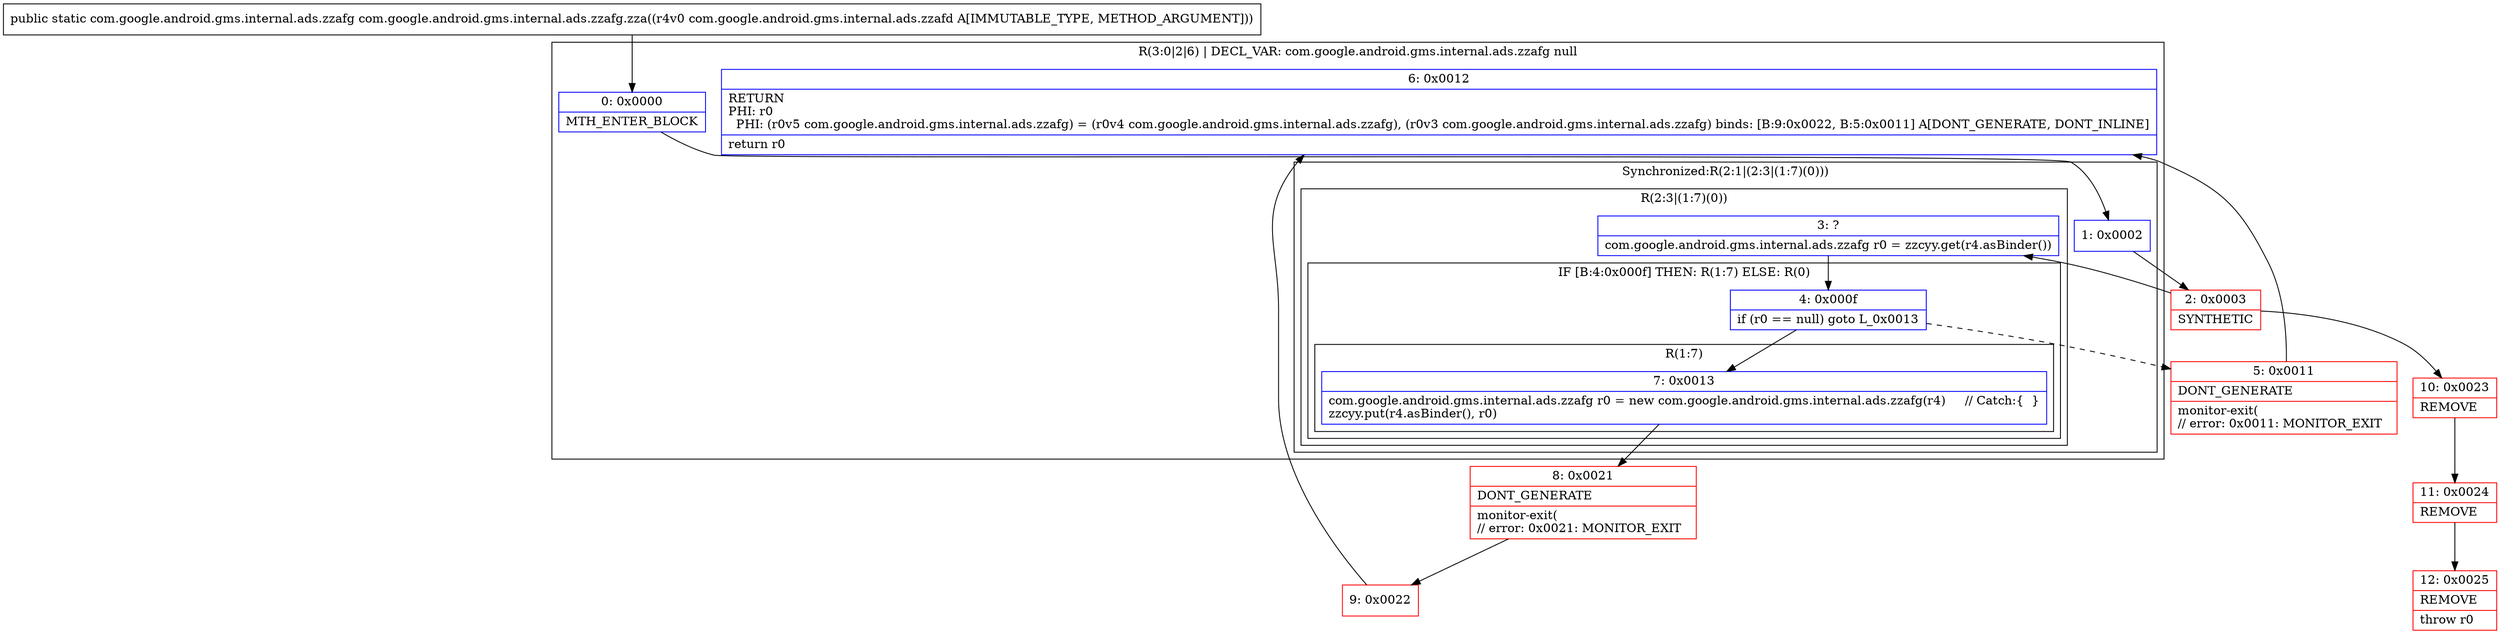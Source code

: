 digraph "CFG forcom.google.android.gms.internal.ads.zzafg.zza(Lcom\/google\/android\/gms\/internal\/ads\/zzafd;)Lcom\/google\/android\/gms\/internal\/ads\/zzafg;" {
subgraph cluster_Region_1700197819 {
label = "R(3:0|2|6) | DECL_VAR: com.google.android.gms.internal.ads.zzafg null\l";
node [shape=record,color=blue];
Node_0 [shape=record,label="{0\:\ 0x0000|MTH_ENTER_BLOCK\l}"];
subgraph cluster_SynchronizedRegion_58482121 {
label = "Synchronized:R(2:1|(2:3|(1:7)(0)))";
node [shape=record,color=blue];
Node_1 [shape=record,label="{1\:\ 0x0002}"];
subgraph cluster_Region_1628643542 {
label = "R(2:3|(1:7)(0))";
node [shape=record,color=blue];
Node_3 [shape=record,label="{3\:\ ?|com.google.android.gms.internal.ads.zzafg r0 = zzcyy.get(r4.asBinder())\l}"];
subgraph cluster_IfRegion_1913782347 {
label = "IF [B:4:0x000f] THEN: R(1:7) ELSE: R(0)";
node [shape=record,color=blue];
Node_4 [shape=record,label="{4\:\ 0x000f|if (r0 == null) goto L_0x0013\l}"];
subgraph cluster_Region_2134422750 {
label = "R(1:7)";
node [shape=record,color=blue];
Node_7 [shape=record,label="{7\:\ 0x0013|com.google.android.gms.internal.ads.zzafg r0 = new com.google.android.gms.internal.ads.zzafg(r4)     \/\/ Catch:\{  \}\lzzcyy.put(r4.asBinder(), r0)\l}"];
}
subgraph cluster_Region_2138079782 {
label = "R(0)";
node [shape=record,color=blue];
}
}
}
}
Node_6 [shape=record,label="{6\:\ 0x0012|RETURN\lPHI: r0 \l  PHI: (r0v5 com.google.android.gms.internal.ads.zzafg) = (r0v4 com.google.android.gms.internal.ads.zzafg), (r0v3 com.google.android.gms.internal.ads.zzafg) binds: [B:9:0x0022, B:5:0x0011] A[DONT_GENERATE, DONT_INLINE]\l|return r0\l}"];
}
Node_2 [shape=record,color=red,label="{2\:\ 0x0003|SYNTHETIC\l}"];
Node_5 [shape=record,color=red,label="{5\:\ 0x0011|DONT_GENERATE\l|monitor\-exit(\l\/\/ error: 0x0011: MONITOR_EXIT  \l}"];
Node_8 [shape=record,color=red,label="{8\:\ 0x0021|DONT_GENERATE\l|monitor\-exit(\l\/\/ error: 0x0021: MONITOR_EXIT  \l}"];
Node_9 [shape=record,color=red,label="{9\:\ 0x0022}"];
Node_10 [shape=record,color=red,label="{10\:\ 0x0023|REMOVE\l}"];
Node_11 [shape=record,color=red,label="{11\:\ 0x0024|REMOVE\l}"];
Node_12 [shape=record,color=red,label="{12\:\ 0x0025|REMOVE\l|throw r0\l}"];
MethodNode[shape=record,label="{public static com.google.android.gms.internal.ads.zzafg com.google.android.gms.internal.ads.zzafg.zza((r4v0 com.google.android.gms.internal.ads.zzafd A[IMMUTABLE_TYPE, METHOD_ARGUMENT])) }"];
MethodNode -> Node_0;
Node_0 -> Node_1;
Node_1 -> Node_2;
Node_3 -> Node_4;
Node_4 -> Node_5[style=dashed];
Node_4 -> Node_7;
Node_7 -> Node_8;
Node_2 -> Node_3;
Node_2 -> Node_10;
Node_5 -> Node_6;
Node_8 -> Node_9;
Node_9 -> Node_6;
Node_10 -> Node_11;
Node_11 -> Node_12;
}

